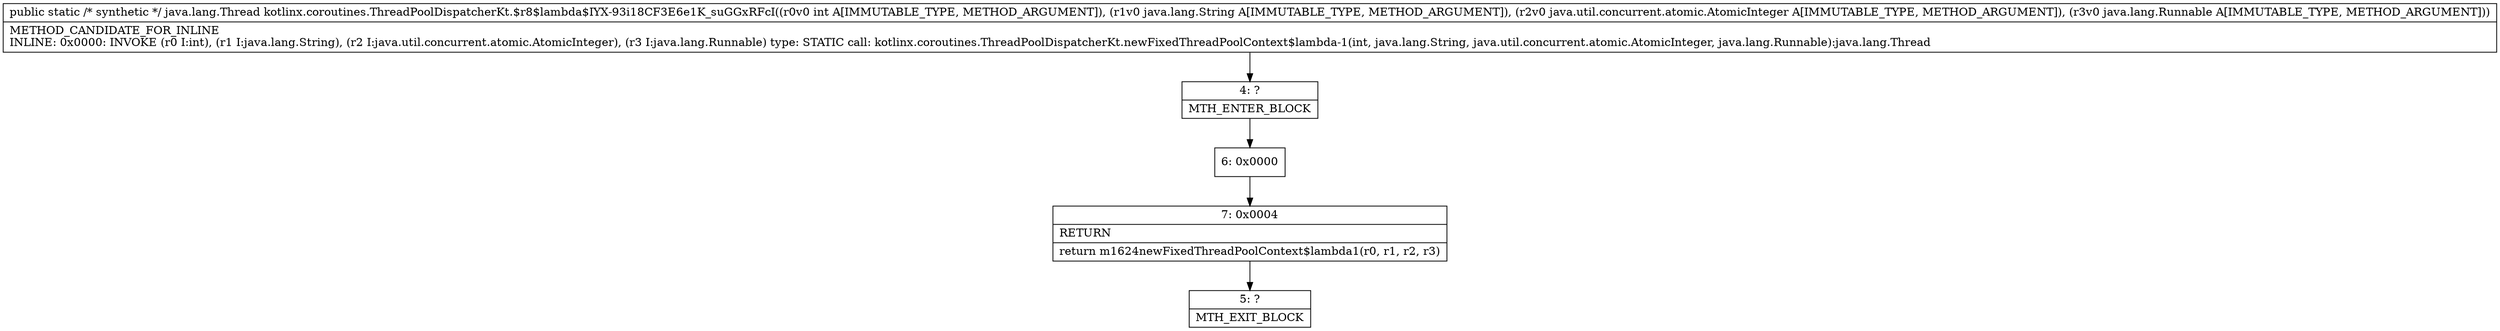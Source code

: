 digraph "CFG forkotlinx.coroutines.ThreadPoolDispatcherKt.$r8$lambda$IYX\-93i18CF3E6e1K_suGGxRFcI(ILjava\/lang\/String;Ljava\/util\/concurrent\/atomic\/AtomicInteger;Ljava\/lang\/Runnable;)Ljava\/lang\/Thread;" {
Node_4 [shape=record,label="{4\:\ ?|MTH_ENTER_BLOCK\l}"];
Node_6 [shape=record,label="{6\:\ 0x0000}"];
Node_7 [shape=record,label="{7\:\ 0x0004|RETURN\l|return m1624newFixedThreadPoolContext$lambda1(r0, r1, r2, r3)\l}"];
Node_5 [shape=record,label="{5\:\ ?|MTH_EXIT_BLOCK\l}"];
MethodNode[shape=record,label="{public static \/* synthetic *\/ java.lang.Thread kotlinx.coroutines.ThreadPoolDispatcherKt.$r8$lambda$IYX\-93i18CF3E6e1K_suGGxRFcI((r0v0 int A[IMMUTABLE_TYPE, METHOD_ARGUMENT]), (r1v0 java.lang.String A[IMMUTABLE_TYPE, METHOD_ARGUMENT]), (r2v0 java.util.concurrent.atomic.AtomicInteger A[IMMUTABLE_TYPE, METHOD_ARGUMENT]), (r3v0 java.lang.Runnable A[IMMUTABLE_TYPE, METHOD_ARGUMENT]))  | METHOD_CANDIDATE_FOR_INLINE\lINLINE: 0x0000: INVOKE  (r0 I:int), (r1 I:java.lang.String), (r2 I:java.util.concurrent.atomic.AtomicInteger), (r3 I:java.lang.Runnable) type: STATIC call: kotlinx.coroutines.ThreadPoolDispatcherKt.newFixedThreadPoolContext$lambda\-1(int, java.lang.String, java.util.concurrent.atomic.AtomicInteger, java.lang.Runnable):java.lang.Thread\l}"];
MethodNode -> Node_4;Node_4 -> Node_6;
Node_6 -> Node_7;
Node_7 -> Node_5;
}

